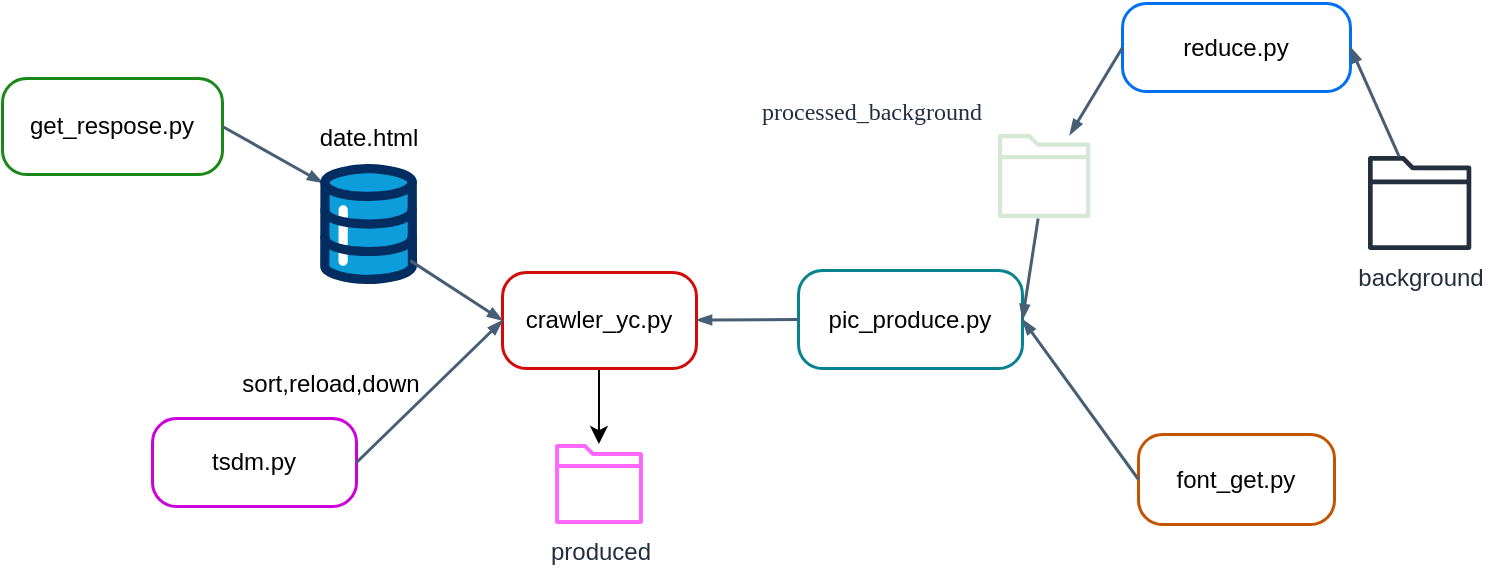 <mxfile version="24.7.5">
  <diagram name="第 1 页" id="4kDScSQieBxdBEH0sG4i">
    <mxGraphModel dx="3173" dy="699" grid="0" gridSize="10" guides="1" tooltips="1" connect="1" arrows="1" fold="1" page="0" pageScale="1" pageWidth="827" pageHeight="1169" math="0" shadow="0">
      <root>
        <mxCell id="0" />
        <mxCell id="1" parent="0" />
        <mxCell id="sqp2wWexEEZc3oNv7lO4-25" style="edgeStyle=orthogonalEdgeStyle;rounded=0;orthogonalLoop=1;jettySize=auto;html=1;exitX=0.5;exitY=1;exitDx=0;exitDy=0;" edge="1" parent="1" source="sqp2wWexEEZc3oNv7lO4-1" target="sqp2wWexEEZc3oNv7lO4-26">
          <mxGeometry relative="1" as="geometry">
            <mxPoint x="-911.333" y="542.03" as="targetPoint" />
          </mxGeometry>
        </mxCell>
        <mxCell id="sqp2wWexEEZc3oNv7lO4-1" value="crawler_yc.py" style="rounded=1;whiteSpace=wrap;html=1;strokeColor=#d20a0a;fillColor=#FFFFFF;arcSize=24;absoluteArcSize=1;imageWidth=64;imageHeight=64;strokeWidth=1.5;" vertex="1" parent="1">
          <mxGeometry x="-960" y="417" width="97" height="48" as="geometry" />
        </mxCell>
        <mxCell id="sqp2wWexEEZc3oNv7lO4-2" value="font_get.py" style="rounded=1;whiteSpace=wrap;html=1;strokeColor=#c35500;fillColor=#FFFFFF;arcSize=24;absoluteArcSize=1;imageWidth=64;imageHeight=64;strokeWidth=1.5;" vertex="1" parent="1">
          <mxGeometry x="-642" y="498" width="98" height="45" as="geometry" />
        </mxCell>
        <mxCell id="sqp2wWexEEZc3oNv7lO4-4" value="get_respose.py" style="rounded=1;whiteSpace=wrap;html=1;strokeColor=#188918;fillColor=#FFFFFF;arcSize=24;absoluteArcSize=1;imageWidth=64;imageHeight=64;strokeWidth=1.5;shadow=0;" vertex="1" parent="1">
          <mxGeometry x="-1210" y="320" width="110" height="48" as="geometry" />
        </mxCell>
        <mxCell id="sqp2wWexEEZc3oNv7lO4-5" value="pic_produce.py" style="rounded=1;whiteSpace=wrap;html=1;strokeColor=#07838f;fillColor=#FFFFFF;arcSize=24;absoluteArcSize=1;imageWidth=64;imageHeight=64;strokeWidth=1.5;" vertex="1" parent="1">
          <mxGeometry x="-812" y="416" width="112" height="49" as="geometry" />
        </mxCell>
        <mxCell id="sqp2wWexEEZc3oNv7lO4-6" value="reduce.py" style="rounded=1;whiteSpace=wrap;html=1;strokeColor=#0070F2;fillColor=#ffffff;arcSize=24;absoluteArcSize=1;imageWidth=64;imageHeight=64;strokeWidth=1.5;" vertex="1" parent="1">
          <mxGeometry x="-650" y="282.5" width="114" height="44" as="geometry" />
        </mxCell>
        <mxCell id="sqp2wWexEEZc3oNv7lO4-8" value="tsdm.py" style="rounded=1;whiteSpace=wrap;html=1;strokeColor=#cc00dc;fillColor=#ffffff;arcSize=24;absoluteArcSize=1;imageWidth=64;imageHeight=64;strokeWidth=1.5;" vertex="1" parent="1">
          <mxGeometry x="-1135" y="490" width="102" height="44" as="geometry" />
        </mxCell>
        <mxCell id="sqp2wWexEEZc3oNv7lO4-10" value="" style="endArrow=blockThin;html=1;strokeColor=#475e75;bendable=1;rounded=0;endFill=1;endSize=4;strokeWidth=1.5;startSize=4;startArrow=none;startFill=0;exitX=0;exitY=0.5;exitDx=0;exitDy=0;" edge="1" parent="1" source="sqp2wWexEEZc3oNv7lO4-5" target="sqp2wWexEEZc3oNv7lO4-1">
          <mxGeometry width="50" height="50" relative="1" as="geometry">
            <mxPoint x="-830" y="435" as="sourcePoint" />
            <mxPoint x="-710" y="435" as="targetPoint" />
            <Array as="points" />
          </mxGeometry>
        </mxCell>
        <mxCell id="sqp2wWexEEZc3oNv7lO4-11" value="" style="endArrow=blockThin;html=1;strokeColor=#475e75;bendable=1;rounded=0;endFill=1;endSize=4;strokeWidth=1.5;startSize=4;startArrow=none;startFill=0;exitX=1;exitY=0.5;exitDx=0;exitDy=0;entryX=0.02;entryY=0.152;entryDx=0;entryDy=0;entryPerimeter=0;" edge="1" parent="1" source="sqp2wWexEEZc3oNv7lO4-4" target="sqp2wWexEEZc3oNv7lO4-15">
          <mxGeometry width="50" height="50" relative="1" as="geometry">
            <mxPoint x="-830" y="435" as="sourcePoint" />
            <mxPoint x="-1051" y="362" as="targetPoint" />
            <Array as="points" />
          </mxGeometry>
        </mxCell>
        <mxCell id="sqp2wWexEEZc3oNv7lO4-12" value="" style="endArrow=blockThin;html=1;strokeColor=#475e75;bendable=1;rounded=0;endFill=1;endSize=4;strokeWidth=1.5;startSize=4;startArrow=none;startFill=0;exitX=1;exitY=0.5;exitDx=0;exitDy=0;entryX=0;entryY=0.5;entryDx=0;entryDy=0;" edge="1" parent="1" source="sqp2wWexEEZc3oNv7lO4-8" target="sqp2wWexEEZc3oNv7lO4-1">
          <mxGeometry width="50" height="50" relative="1" as="geometry">
            <mxPoint x="-830" y="435" as="sourcePoint" />
            <mxPoint x="-710" y="435" as="targetPoint" />
            <Array as="points" />
          </mxGeometry>
        </mxCell>
        <mxCell id="sqp2wWexEEZc3oNv7lO4-13" value="" style="endArrow=blockThin;html=1;strokeColor=#475e75;bendable=1;rounded=0;endFill=1;endSize=4;strokeWidth=1.5;startSize=4;startArrow=none;startFill=0;exitX=0;exitY=0.5;exitDx=0;exitDy=0;" edge="1" parent="1" source="sqp2wWexEEZc3oNv7lO4-6" target="sqp2wWexEEZc3oNv7lO4-24">
          <mxGeometry width="50" height="50" relative="1" as="geometry">
            <mxPoint x="-830" y="435" as="sourcePoint" />
            <mxPoint x="-631" y="371" as="targetPoint" />
            <Array as="points" />
          </mxGeometry>
        </mxCell>
        <mxCell id="sqp2wWexEEZc3oNv7lO4-14" value="" style="endArrow=blockThin;html=1;strokeColor=#475e75;bendable=1;rounded=0;endFill=1;endSize=4;strokeWidth=1.5;startSize=4;startArrow=none;startFill=0;entryX=1;entryY=0.5;entryDx=0;entryDy=0;exitX=0;exitY=0.5;exitDx=0;exitDy=0;" edge="1" parent="1" source="sqp2wWexEEZc3oNv7lO4-2" target="sqp2wWexEEZc3oNv7lO4-5">
          <mxGeometry width="50" height="50" relative="1" as="geometry">
            <mxPoint x="-830" y="435" as="sourcePoint" />
            <mxPoint x="-710" y="435" as="targetPoint" />
            <Array as="points" />
          </mxGeometry>
        </mxCell>
        <mxCell id="sqp2wWexEEZc3oNv7lO4-15" value="" style="verticalLabelPosition=bottom;aspect=fixed;html=1;shape=mxgraph.salesforce.data;" vertex="1" parent="1">
          <mxGeometry x="-1051" y="363" width="48.6" height="60" as="geometry" />
        </mxCell>
        <mxCell id="sqp2wWexEEZc3oNv7lO4-16" value="date.html" style="text;html=1;align=center;verticalAlign=middle;resizable=0;points=[];autosize=1;strokeColor=none;fillColor=none;" vertex="1" parent="1">
          <mxGeometry x="-1060.2" y="337" width="67" height="26" as="geometry" />
        </mxCell>
        <mxCell id="sqp2wWexEEZc3oNv7lO4-19" value="" style="endArrow=blockThin;html=1;strokeColor=#475e75;bendable=1;rounded=0;endFill=1;endSize=4;strokeWidth=1.5;startSize=4;startArrow=none;startFill=0;exitX=0.925;exitY=0.801;exitDx=0;exitDy=0;entryX=0;entryY=0.5;entryDx=0;entryDy=0;exitPerimeter=0;" edge="1" parent="1" source="sqp2wWexEEZc3oNv7lO4-15" target="sqp2wWexEEZc3oNv7lO4-1">
          <mxGeometry width="50" height="50" relative="1" as="geometry">
            <mxPoint x="-1090" y="354" as="sourcePoint" />
            <mxPoint x="-1035" y="392" as="targetPoint" />
            <Array as="points" />
          </mxGeometry>
        </mxCell>
        <mxCell id="sqp2wWexEEZc3oNv7lO4-21" value="sort,reload,down" style="text;html=1;align=center;verticalAlign=middle;resizable=0;points=[];autosize=1;strokeColor=none;fillColor=none;" vertex="1" parent="1">
          <mxGeometry x="-1100" y="460" width="107" height="26" as="geometry" />
        </mxCell>
        <mxCell id="sqp2wWexEEZc3oNv7lO4-22" value="background" style="sketch=0;outlineConnect=0;fontColor=#232F3E;gradientColor=none;fillColor=#232F3D;strokeColor=none;dashed=0;verticalLabelPosition=bottom;verticalAlign=top;align=center;html=1;fontSize=12;fontStyle=0;aspect=fixed;pointerEvents=1;shape=mxgraph.aws4.folder;" vertex="1" parent="1">
          <mxGeometry x="-527" y="359" width="51.64" height="47" as="geometry" />
        </mxCell>
        <mxCell id="sqp2wWexEEZc3oNv7lO4-23" value="" style="endArrow=blockThin;html=1;strokeColor=#475e75;bendable=1;rounded=0;endFill=1;endSize=4;strokeWidth=1.5;startSize=4;startArrow=none;startFill=0;entryX=1;entryY=0.5;entryDx=0;entryDy=0;" edge="1" parent="1" source="sqp2wWexEEZc3oNv7lO4-22" target="sqp2wWexEEZc3oNv7lO4-6">
          <mxGeometry width="50" height="50" relative="1" as="geometry">
            <mxPoint x="-572" y="360" as="sourcePoint" />
            <mxPoint x="-621" y="381" as="targetPoint" />
            <Array as="points" />
          </mxGeometry>
        </mxCell>
        <mxCell id="sqp2wWexEEZc3oNv7lO4-24" value="" style="sketch=0;outlineConnect=0;fontColor=#232F3E;gradientColor=none;fillColor=#D5E8D4;strokeColor=none;dashed=0;verticalLabelPosition=bottom;verticalAlign=top;align=center;html=1;fontSize=12;fontStyle=0;aspect=fixed;pointerEvents=1;shape=mxgraph.aws4.folder;" vertex="1" parent="1">
          <mxGeometry x="-712" y="348" width="46.14" height="42" as="geometry" />
        </mxCell>
        <mxCell id="sqp2wWexEEZc3oNv7lO4-26" value="produced" style="sketch=0;outlineConnect=0;fontColor=#232F3E;gradientColor=none;fillColor=#FF66FF;strokeColor=none;dashed=0;verticalLabelPosition=bottom;verticalAlign=top;align=center;html=1;fontSize=12;fontStyle=0;aspect=fixed;pointerEvents=1;shape=mxgraph.aws4.folder;" vertex="1" parent="1">
          <mxGeometry x="-933.47" y="503" width="43.94" height="40" as="geometry" />
        </mxCell>
        <mxCell id="sqp2wWexEEZc3oNv7lO4-29" value="" style="endArrow=blockThin;html=1;strokeColor=#475e75;bendable=1;rounded=0;endFill=1;endSize=4;strokeWidth=1.5;startSize=4;startArrow=none;startFill=0;entryX=1;entryY=0.5;entryDx=0;entryDy=0;" edge="1" parent="1" source="sqp2wWexEEZc3oNv7lO4-24" target="sqp2wWexEEZc3oNv7lO4-5">
          <mxGeometry width="50" height="50" relative="1" as="geometry">
            <mxPoint x="-710" y="353" as="sourcePoint" />
            <mxPoint x="-763" y="353" as="targetPoint" />
            <Array as="points" />
          </mxGeometry>
        </mxCell>
        <mxCell id="sqp2wWexEEZc3oNv7lO4-30" value="&lt;span style=&quot;color: rgb(35, 47, 62); font-size: 12px; font-style: normal; font-variant-ligatures: normal; font-variant-caps: normal; font-weight: 400; letter-spacing: normal; orphans: 2; text-align: center; text-indent: 0px; text-transform: none; widows: 2; word-spacing: 0px; -webkit-text-stroke-width: 0px; white-space: nowrap; background-color: rgb(255, 255, 255); text-decoration-thickness: initial; text-decoration-style: initial; text-decoration-color: initial; float: none; display: inline !important;&quot;&gt;&lt;font face=&quot;Verdana&quot;&gt;processed_background&lt;/font&gt;&lt;/span&gt;" style="text;whiteSpace=wrap;html=1;" vertex="1" parent="1">
          <mxGeometry x="-832.499" y="322.999" width="153" height="36" as="geometry" />
        </mxCell>
      </root>
    </mxGraphModel>
  </diagram>
</mxfile>
